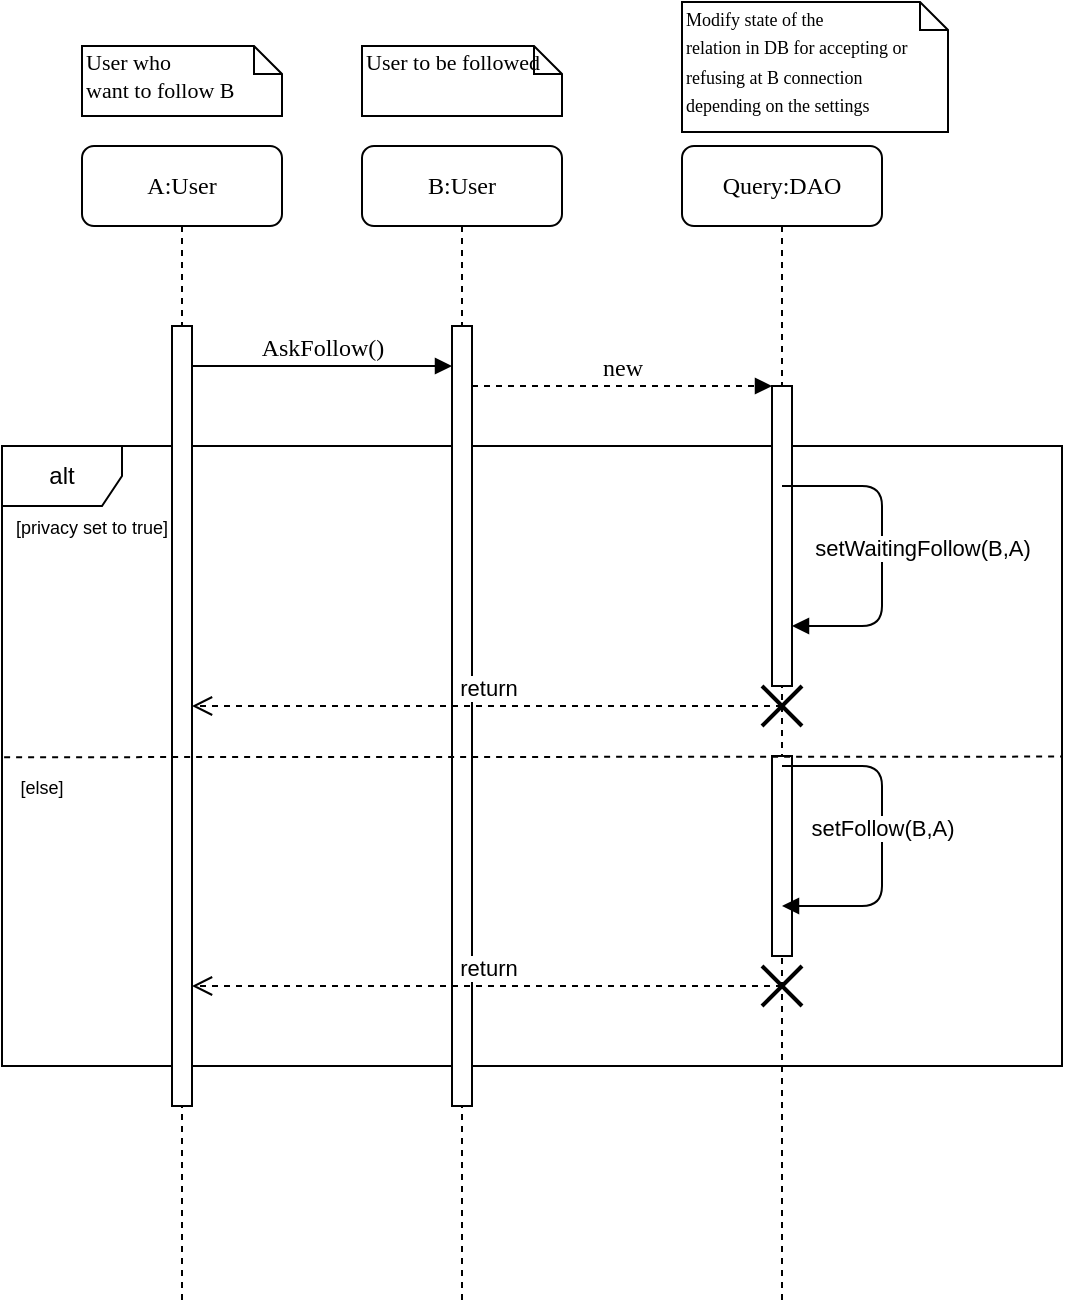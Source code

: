 <mxfile version="12.9.3" type="device"><diagram name="Page-1" id="13e1069c-82ec-6db2-03f1-153e76fe0fe0"><mxGraphModel dx="541" dy="414" grid="1" gridSize="10" guides="1" tooltips="1" connect="1" arrows="1" fold="1" page="1" pageScale="1" pageWidth="1100" pageHeight="850" background="#ffffff" math="0" shadow="0"><root><mxCell id="0"/><mxCell id="1" parent="0"/><mxCell id="RdYqkUsbzu6zwM44UYpW-6" value="alt" style="shape=umlFrame;whiteSpace=wrap;html=1;" vertex="1" parent="1"><mxGeometry x="60" y="230" width="530" height="310" as="geometry"/></mxCell><mxCell id="7baba1c4bc27f4b0-2" value="B:User" style="shape=umlLifeline;perimeter=lifelinePerimeter;whiteSpace=wrap;html=1;container=1;collapsible=0;recursiveResize=0;outlineConnect=0;rounded=1;shadow=0;comic=0;labelBackgroundColor=none;strokeWidth=1;fontFamily=Verdana;fontSize=12;align=center;" parent="1" vertex="1"><mxGeometry x="240" y="80" width="100" height="580" as="geometry"/></mxCell><mxCell id="7baba1c4bc27f4b0-10" value="" style="html=1;points=[];perimeter=orthogonalPerimeter;rounded=0;shadow=0;comic=0;labelBackgroundColor=none;strokeWidth=1;fontFamily=Verdana;fontSize=12;align=center;" parent="7baba1c4bc27f4b0-2" vertex="1"><mxGeometry x="45" y="90" width="10" height="390" as="geometry"/></mxCell><mxCell id="7baba1c4bc27f4b0-3" value="Query:DAO" style="shape=umlLifeline;perimeter=lifelinePerimeter;whiteSpace=wrap;html=1;container=1;collapsible=0;recursiveResize=0;outlineConnect=0;rounded=1;shadow=0;comic=0;labelBackgroundColor=none;strokeWidth=1;fontFamily=Verdana;fontSize=12;align=center;" parent="1" vertex="1"><mxGeometry x="400" y="80" width="100" height="580" as="geometry"/></mxCell><mxCell id="7baba1c4bc27f4b0-13" value="" style="html=1;points=[];perimeter=orthogonalPerimeter;rounded=0;shadow=0;comic=0;labelBackgroundColor=none;strokeWidth=1;fontFamily=Verdana;fontSize=12;align=center;" parent="7baba1c4bc27f4b0-3" vertex="1"><mxGeometry x="45" y="120" width="10" height="150" as="geometry"/></mxCell><mxCell id="RdYqkUsbzu6zwM44UYpW-16" value="" style="html=1;points=[];perimeter=orthogonalPerimeter;" vertex="1" parent="7baba1c4bc27f4b0-3"><mxGeometry x="45" y="305" width="10" height="100" as="geometry"/></mxCell><mxCell id="7baba1c4bc27f4b0-8" value="A:User" style="shape=umlLifeline;perimeter=lifelinePerimeter;whiteSpace=wrap;html=1;container=1;collapsible=0;recursiveResize=0;outlineConnect=0;rounded=1;shadow=0;comic=0;labelBackgroundColor=none;strokeWidth=1;fontFamily=Verdana;fontSize=12;align=center;" parent="1" vertex="1"><mxGeometry x="100" y="80" width="100" height="580" as="geometry"/></mxCell><mxCell id="7baba1c4bc27f4b0-9" value="" style="html=1;points=[];perimeter=orthogonalPerimeter;rounded=0;shadow=0;comic=0;labelBackgroundColor=none;strokeWidth=1;fontFamily=Verdana;fontSize=12;align=center;" parent="7baba1c4bc27f4b0-8" vertex="1"><mxGeometry x="45" y="90" width="10" height="390" as="geometry"/></mxCell><mxCell id="7baba1c4bc27f4b0-11" value="AskFollow()" style="html=1;verticalAlign=bottom;endArrow=block;labelBackgroundColor=none;fontFamily=Verdana;fontSize=12;edgeStyle=elbowEdgeStyle;elbow=vertical;" parent="1" source="7baba1c4bc27f4b0-9" target="7baba1c4bc27f4b0-10" edge="1"><mxGeometry relative="1" as="geometry"><mxPoint x="220" y="190" as="sourcePoint"/><Array as="points"><mxPoint x="220" y="190"/><mxPoint x="210" y="180"/></Array></mxGeometry></mxCell><mxCell id="7baba1c4bc27f4b0-14" value="new" style="html=1;verticalAlign=bottom;endArrow=block;entryX=0;entryY=0;labelBackgroundColor=none;fontFamily=Verdana;fontSize=12;edgeStyle=elbowEdgeStyle;elbow=vertical;dashed=1;" parent="1" source="7baba1c4bc27f4b0-10" target="7baba1c4bc27f4b0-13" edge="1"><mxGeometry relative="1" as="geometry"><mxPoint x="370" y="200" as="sourcePoint"/></mxGeometry></mxCell><mxCell id="7baba1c4bc27f4b0-40" value="&lt;font style=&quot;font-size: 11px&quot;&gt;User who&lt;br&gt;want to follow B&lt;/font&gt;" style="shape=note;whiteSpace=wrap;html=1;size=14;verticalAlign=top;align=left;spacingTop=-6;rounded=0;shadow=0;comic=0;labelBackgroundColor=none;strokeWidth=1;fontFamily=Verdana;fontSize=12" parent="1" vertex="1"><mxGeometry x="100" y="30" width="100" height="35" as="geometry"/></mxCell><mxCell id="7baba1c4bc27f4b0-41" value="&lt;font style=&quot;font-size: 11px&quot;&gt;User to be followed&lt;/font&gt;" style="shape=note;whiteSpace=wrap;html=1;size=14;verticalAlign=top;align=left;spacingTop=-6;rounded=0;shadow=0;comic=0;labelBackgroundColor=none;strokeWidth=1;fontFamily=Verdana;fontSize=12" parent="1" vertex="1"><mxGeometry x="240" y="30" width="100" height="35" as="geometry"/></mxCell><mxCell id="7baba1c4bc27f4b0-42" value="&lt;font style=&quot;line-height: 60% ; font-size: 9px&quot;&gt;Modify state of the &lt;br&gt;relation in DB for accepting or refusing at B connection&lt;br&gt;depending on the settings&lt;br&gt;&lt;/font&gt;" style="shape=note;whiteSpace=wrap;html=1;size=14;verticalAlign=top;align=left;spacingTop=-6;rounded=0;shadow=0;comic=0;labelBackgroundColor=none;strokeWidth=1;fontFamily=Verdana;fontSize=12" parent="1" vertex="1"><mxGeometry x="400" y="8" width="133" height="65" as="geometry"/></mxCell><mxCell id="RdYqkUsbzu6zwM44UYpW-3" value="setWaitingFollow(B,A)" style="html=1;verticalAlign=bottom;endArrow=block;" edge="1" parent="1" target="7baba1c4bc27f4b0-13"><mxGeometry x="0.091" y="20" width="80" relative="1" as="geometry"><mxPoint x="450" y="250" as="sourcePoint"/><mxPoint x="449.81" y="330" as="targetPoint"/><Array as="points"><mxPoint x="500" y="250"/><mxPoint x="500" y="290"/><mxPoint x="500" y="320"/></Array><mxPoint as="offset"/></mxGeometry></mxCell><mxCell id="RdYqkUsbzu6zwM44UYpW-4" value="setFollow(B,A)" style="html=1;verticalAlign=bottom;endArrow=block;" edge="1" parent="1" target="7baba1c4bc27f4b0-3"><mxGeometry x="0.058" width="80" relative="1" as="geometry"><mxPoint x="450" y="390" as="sourcePoint"/><mxPoint x="530" y="390" as="targetPoint"/><Array as="points"><mxPoint x="500" y="390"/><mxPoint x="500" y="460"/></Array><mxPoint as="offset"/></mxGeometry></mxCell><mxCell id="RdYqkUsbzu6zwM44UYpW-8" value="return" style="html=1;verticalAlign=bottom;endArrow=open;dashed=1;endSize=8;" edge="1" parent="1"><mxGeometry relative="1" as="geometry"><mxPoint x="450" y="500" as="sourcePoint"/><mxPoint x="155" y="500" as="targetPoint"/><Array as="points"><mxPoint x="370" y="500"/></Array></mxGeometry></mxCell><mxCell id="RdYqkUsbzu6zwM44UYpW-9" value="" style="endArrow=none;dashed=1;html=1;exitX=0.002;exitY=0.502;exitDx=0;exitDy=0;exitPerimeter=0;entryX=1;entryY=0.501;entryDx=0;entryDy=0;entryPerimeter=0;" edge="1" parent="1"><mxGeometry width="50" height="50" relative="1" as="geometry"><mxPoint x="61.06" y="385.6" as="sourcePoint"/><mxPoint x="590" y="385.3" as="targetPoint"/></mxGeometry></mxCell><mxCell id="RdYqkUsbzu6zwM44UYpW-10" value="&lt;font style=&quot;font-size: 9px&quot;&gt;[privacy set to true]&lt;/font&gt;" style="text;html=1;strokeColor=none;fillColor=none;align=center;verticalAlign=middle;whiteSpace=wrap;rounded=0;" vertex="1" parent="1"><mxGeometry x="60" y="260" width="90" height="20" as="geometry"/></mxCell><mxCell id="RdYqkUsbzu6zwM44UYpW-11" value="&lt;font style=&quot;font-size: 9px&quot;&gt;[else]&lt;/font&gt;" style="text;html=1;strokeColor=none;fillColor=none;align=center;verticalAlign=middle;whiteSpace=wrap;rounded=0;" vertex="1" parent="1"><mxGeometry x="60" y="390" width="40" height="20" as="geometry"/></mxCell><mxCell id="RdYqkUsbzu6zwM44UYpW-17" value="" style="endArrow=none;html=1;strokeWidth=2;" edge="1" parent="1"><mxGeometry width="50" height="50" relative="1" as="geometry"><mxPoint x="440" y="510" as="sourcePoint"/><mxPoint x="460" y="490" as="targetPoint"/></mxGeometry></mxCell><mxCell id="RdYqkUsbzu6zwM44UYpW-18" value="" style="endArrow=none;html=1;strokeWidth=2;" edge="1" parent="1"><mxGeometry width="50" height="50" relative="1" as="geometry"><mxPoint x="460" y="510" as="sourcePoint"/><mxPoint x="440" y="490" as="targetPoint"/><Array as="points"/></mxGeometry></mxCell><mxCell id="RdYqkUsbzu6zwM44UYpW-12" value="" style="endArrow=none;html=1;strokeWidth=2;rounded=1;shadow=0;" edge="1" parent="1"><mxGeometry width="50" height="50" relative="1" as="geometry"><mxPoint x="440" y="370" as="sourcePoint"/><mxPoint x="460" y="350" as="targetPoint"/></mxGeometry></mxCell><mxCell id="RdYqkUsbzu6zwM44UYpW-13" value="" style="endArrow=none;html=1;strokeWidth=2;rounded=1;shadow=0;" edge="1" parent="1"><mxGeometry width="50" height="50" relative="1" as="geometry"><mxPoint x="460" y="370" as="sourcePoint"/><mxPoint x="440" y="350" as="targetPoint"/></mxGeometry></mxCell><mxCell id="RdYqkUsbzu6zwM44UYpW-7" value="return" style="html=1;verticalAlign=bottom;endArrow=open;dashed=1;endSize=8;" edge="1" parent="1"><mxGeometry relative="1" as="geometry"><mxPoint x="450" y="360" as="sourcePoint"/><mxPoint x="155" y="360" as="targetPoint"/></mxGeometry></mxCell></root></mxGraphModel></diagram></mxfile>